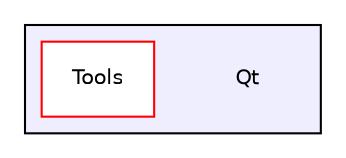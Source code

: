digraph "C:/Qt" {
  compound=true
  node [ fontsize="10", fontname="Helvetica"];
  edge [ labelfontsize="10", labelfontname="Helvetica"];
  subgraph clusterdir_49430c0ec1c4d44bb95ffbb0c7a74747 {
    graph [ bgcolor="#eeeeff", pencolor="black", label="" URL="dir_49430c0ec1c4d44bb95ffbb0c7a74747.html"];
    dir_49430c0ec1c4d44bb95ffbb0c7a74747 [shape=plaintext label="Qt"];
    dir_896ff02a94237360db36ee187912cf14 [shape=box label="Tools" color="red" fillcolor="white" style="filled" URL="dir_896ff02a94237360db36ee187912cf14.html"];
  }
}
